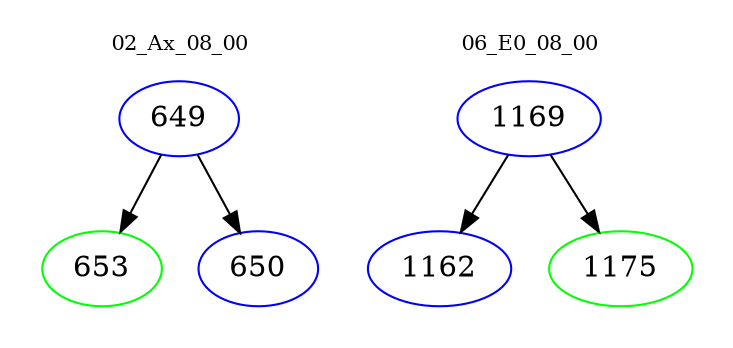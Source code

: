 digraph{
subgraph cluster_0 {
color = white
label = "02_Ax_08_00";
fontsize=10;
T0_649 [label="649", color="blue"]
T0_649 -> T0_653 [color="black"]
T0_653 [label="653", color="green"]
T0_649 -> T0_650 [color="black"]
T0_650 [label="650", color="blue"]
}
subgraph cluster_1 {
color = white
label = "06_E0_08_00";
fontsize=10;
T1_1169 [label="1169", color="blue"]
T1_1169 -> T1_1162 [color="black"]
T1_1162 [label="1162", color="blue"]
T1_1169 -> T1_1175 [color="black"]
T1_1175 [label="1175", color="green"]
}
}
